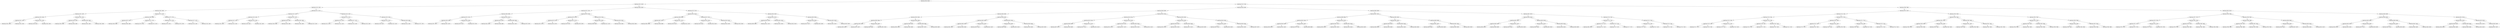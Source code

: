 digraph G{
256311286 [label="Node{data=[5824, 5824]}"]
256311286 -> 27485904
27485904 [label="Node{data=[1815, 1815]}"]
27485904 -> 1260621417
1260621417 [label="Node{data=[1159, 1159]}"]
1260621417 -> 671442001
671442001 [label="Node{data=[1065, 1065]}"]
671442001 -> 277121000
277121000 [label="Node{data=[1057, 1057]}"]
277121000 -> 168552142
168552142 [label="Node{data=[1053, 1053]}"]
168552142 -> 1561092384
1561092384 [label="Node{data=[1051, 1051]}"]
1561092384 -> 1588113724
1588113724 [label="Node{data=[1050, 1050]}"]
1561092384 -> 1789380294
1789380294 [label="Node{data=[1052, 1052]}"]
168552142 -> 1062170826
1062170826 [label="Node{data=[1055, 1055]}"]
1062170826 -> 32772962
32772962 [label="Node{data=[1054, 1054]}"]
1062170826 -> 449737521
449737521 [label="Node{data=[1056, 1056]}"]
277121000 -> 1317734232
1317734232 [label="Node{data=[1061, 1061]}"]
1317734232 -> 168224611
168224611 [label="Node{data=[1059, 1059]}"]
168224611 -> 726174274
726174274 [label="Node{data=[1058, 1058]}"]
168224611 -> 1123427297
1123427297 [label="Node{data=[1060, 1060]}"]
1317734232 -> 1414614304
1414614304 [label="Node{data=[1063, 1063]}"]
1414614304 -> 1766954294
1766954294 [label="Node{data=[1062, 1062]}"]
1414614304 -> 103024836
103024836 [label="Node{data=[1064, 1064]}"]
671442001 -> 1975442122
1975442122 [label="Node{data=[1073, 1073]}"]
1975442122 -> 735621392
735621392 [label="Node{data=[1069, 1069]}"]
735621392 -> 1313175928
1313175928 [label="Node{data=[1067, 1067]}"]
1313175928 -> 1753295452
1753295452 [label="Node{data=[1066, 1066]}"]
1313175928 -> 1810547980
1810547980 [label="Node{data=[1068, 1068]}"]
735621392 -> 97823056
97823056 [label="Node{data=[1071, 1071]}"]
97823056 -> 1623170603
1623170603 [label="Node{data=[1070, 1070]}"]
97823056 -> 17669034
17669034 [label="Node{data=[1072, 1072]}"]
1975442122 -> 1022553122
1022553122 [label="Node{data=[1077, 1077]}"]
1022553122 -> 483151045
483151045 [label="Node{data=[1075, 1075]}"]
483151045 -> 10405809
10405809 [label="Node{data=[1074, 1074]}"]
483151045 -> 1839455427
1839455427 [label="Node{data=[1076, 1076]}"]
1022553122 -> 1176219305
1176219305 [label="Node{data=[1157, 1157]}"]
1176219305 -> 953120971
953120971 [label="Node{data=[1156, 1156]}"]
1176219305 -> 1318748972
1318748972 [label="Node{data=[1158, 1158]}"]
1260621417 -> 1026296824
1026296824 [label="Node{data=[1311, 1311]}"]
1026296824 -> 643404818
643404818 [label="Node{data=[1167, 1167]}"]
643404818 -> 1704175922
1704175922 [label="Node{data=[1163, 1163]}"]
1704175922 -> 2139800911
2139800911 [label="Node{data=[1161, 1161]}"]
2139800911 -> 572809869
572809869 [label="Node{data=[1160, 1160]}"]
2139800911 -> 1219992543
1219992543 [label="Node{data=[1162, 1162]}"]
1704175922 -> 815100354
815100354 [label="Node{data=[1165, 1165]}"]
815100354 -> 429685282
429685282 [label="Node{data=[1164, 1164]}"]
815100354 -> 414008214
414008214 [label="Node{data=[1166, 1166]}"]
643404818 -> 1815104063
1815104063 [label="Node{data=[1307, 1307]}"]
1815104063 -> 1999645978
1999645978 [label="Node{data=[1305, 1305]}"]
1999645978 -> 226956468
226956468 [label="Node{data=[1268, 1268]}"]
1999645978 -> 2135185249
2135185249 [label="Node{data=[1306, 1306]}"]
1815104063 -> 290163460
290163460 [label="Node{data=[1309, 1309]}"]
290163460 -> 1734683850
1734683850 [label="Node{data=[1308, 1308]}"]
290163460 -> 1383249446
1383249446 [label="Node{data=[1310, 1310]}"]
1026296824 -> 265296982
265296982 [label="Node{data=[1319, 1319]}"]
265296982 -> 1116644611
1116644611 [label="Node{data=[1315, 1315]}"]
1116644611 -> 214160100
214160100 [label="Node{data=[1313, 1313]}"]
214160100 -> 1271371484
1271371484 [label="Node{data=[1312, 1312]}"]
214160100 -> 1148850526
1148850526 [label="Node{data=[1314, 1314]}"]
1116644611 -> 1944781423
1944781423 [label="Node{data=[1317, 1317]}"]
1944781423 -> 1638771204
1638771204 [label="Node{data=[1316, 1316]}"]
1944781423 -> 371958171
371958171 [label="Node{data=[1318, 1318]}"]
265296982 -> 38773473
38773473 [label="Node{data=[1323, 1323]}"]
38773473 -> 698097853
698097853 [label="Node{data=[1321, 1321]}"]
698097853 -> 627921408
627921408 [label="Node{data=[1320, 1320]}"]
698097853 -> 1853950031
1853950031 [label="Node{data=[1322, 1322]}"]
38773473 -> 296150996
296150996 [label="Node{data=[1649, 1649]}"]
296150996 -> 1509401749
1509401749 [label="Node{data=[1324, 1324]}"]
296150996 -> 373620985
373620985 [label="Node{data=[1787, 1787]}"]
27485904 -> 1885384974
1885384974 [label="Node{data=[5605, 5605]}"]
1885384974 -> 1449029777
1449029777 [label="Node{data=[5071, 5071]}"]
1449029777 -> 845784515
845784515 [label="Node{data=[3939, 3939]}"]
845784515 -> 202717631
202717631 [label="Node{data=[3272, 3272]}"]
202717631 -> 2030567922
2030567922 [label="Node{data=[1959, 1959]}"]
2030567922 -> 1551314106
1551314106 [label="Node{data=[1907, 1907]}"]
2030567922 -> 600821066
600821066 [label="Node{data=[3267, 3267]}"]
202717631 -> 103993421
103993421 [label="Node{data=[3353, 3353]}"]
103993421 -> 1057769192
1057769192 [label="Node{data=[3337, 3337]}"]
103993421 -> 1518055247
1518055247 [label="Node{data=[3703, 3703]}"]
845784515 -> 126065879
126065879 [label="Node{data=[4614, 4614]}"]
126065879 -> 396596434
396596434 [label="Node{data=[4287, 4287]}"]
396596434 -> 1254472648
1254472648 [label="Node{data=[4242, 4242]}"]
396596434 -> 1296266248
1296266248 [label="Node{data=[4288, 4288]}"]
126065879 -> 1446853715
1446853715 [label="Node{data=[5069, 5069]}"]
1446853715 -> 1572026178
1572026178 [label="Node{data=[4631, 4631]}"]
1446853715 -> 978308295
978308295 [label="Node{data=[5070, 5070]}"]
1449029777 -> 1828330674
1828330674 [label="Node{data=[5079, 5079]}"]
1828330674 -> 1402628826
1402628826 [label="Node{data=[5075, 5075]}"]
1402628826 -> 399990476
399990476 [label="Node{data=[5073, 5073]}"]
399990476 -> 1404735749
1404735749 [label="Node{data=[5072, 5072]}"]
399990476 -> 1863915596
1863915596 [label="Node{data=[5074, 5074]}"]
1402628826 -> 1876255695
1876255695 [label="Node{data=[5077, 5077]}"]
1876255695 -> 1121546695
1121546695 [label="Node{data=[5076, 5076]}"]
1876255695 -> 1173156384
1173156384 [label="Node{data=[5078, 5078]}"]
1828330674 -> 1653627305
1653627305 [label="Node{data=[5154, 5154]}"]
1653627305 -> 647992623
647992623 [label="Node{data=[5081, 5081]}"]
647992623 -> 792825714
792825714 [label="Node{data=[5080, 5080]}"]
647992623 -> 220075336
220075336 [label="Node{data=[5141, 5141]}"]
1653627305 -> 1831028819
1831028819 [label="Node{data=[5335, 5335]}"]
1831028819 -> 936349237
936349237 [label="Node{data=[5328, 5328]}"]
1831028819 -> 341224865
341224865 [label="Node{data=[5604, 5604]}"]
1885384974 -> 1772052022
1772052022 [label="Node{data=[5725, 5725]}"]
1772052022 -> 503968390
503968390 [label="Node{data=[5613, 5613]}"]
503968390 -> 1442605396
1442605396 [label="Node{data=[5609, 5609]}"]
1442605396 -> 1961295343
1961295343 [label="Node{data=[5607, 5607]}"]
1961295343 -> 1738240939
1738240939 [label="Node{data=[5606, 5606]}"]
1961295343 -> 911679516
911679516 [label="Node{data=[5608, 5608]}"]
1442605396 -> 5724491
5724491 [label="Node{data=[5611, 5611]}"]
5724491 -> 1126024491
1126024491 [label="Node{data=[5610, 5610]}"]
5724491 -> 2141712584
2141712584 [label="Node{data=[5612, 5612]}"]
503968390 -> 1887398112
1887398112 [label="Node{data=[5617, 5617]}"]
1887398112 -> 1255729829
1255729829 [label="Node{data=[5615, 5615]}"]
1255729829 -> 1740724808
1740724808 [label="Node{data=[5614, 5614]}"]
1255729829 -> 664852424
664852424 [label="Node{data=[5616, 5616]}"]
1887398112 -> 747869108
747869108 [label="Node{data=[5619, 5619]}"]
747869108 -> 554944833
554944833 [label="Node{data=[5618, 5618]}"]
747869108 -> 1290654769
1290654769 [label="Node{data=[5624, 5624]}"]
1772052022 -> 1834112243
1834112243 [label="Node{data=[5816, 5816]}"]
1834112243 -> 1567388894
1567388894 [label="Node{data=[5812, 5812]}"]
1567388894 -> 1644886003
1644886003 [label="Node{data=[5810, 5810]}"]
1644886003 -> 1080359903
1080359903 [label="Node{data=[5809, 5809]}"]
1644886003 -> 1072618220
1072618220 [label="Node{data=[5811, 5811]}"]
1567388894 -> 26903371
26903371 [label="Node{data=[5814, 5814]}"]
26903371 -> 882530788
882530788 [label="Node{data=[5813, 5813]}"]
26903371 -> 1405613739
1405613739 [label="Node{data=[5815, 5815]}"]
1834112243 -> 439844741
439844741 [label="Node{data=[5820, 5820]}"]
439844741 -> 1331836755
1331836755 [label="Node{data=[5818, 5818]}"]
1331836755 -> 693178914
693178914 [label="Node{data=[5817, 5817]}"]
1331836755 -> 1162857229
1162857229 [label="Node{data=[5819, 5819]}"]
439844741 -> 1688559478
1688559478 [label="Node{data=[5822, 5822]}"]
1688559478 -> 975381534
975381534 [label="Node{data=[5821, 5821]}"]
1688559478 -> 457367930
457367930 [label="Node{data=[5823, 5823]}"]
256311286 -> 544097980
544097980 [label="Node{data=[7126, 7126]}"]
544097980 -> 1853809448
1853809448 [label="Node{data=[6538, 6538]}"]
1853809448 -> 1298016557
1298016557 [label="Node{data=[6506, 6506]}"]
1298016557 -> 1100695757
1100695757 [label="Node{data=[5840, 5840]}"]
1100695757 -> 319995364
319995364 [label="Node{data=[5832, 5832]}"]
319995364 -> 174877453
174877453 [label="Node{data=[5828, 5828]}"]
174877453 -> 910634028
910634028 [label="Node{data=[5826, 5826]}"]
910634028 -> 755091209
755091209 [label="Node{data=[5825, 5825]}"]
910634028 -> 737845968
737845968 [label="Node{data=[5827, 5827]}"]
174877453 -> 1109889185
1109889185 [label="Node{data=[5830, 5830]}"]
1109889185 -> 1301209733
1301209733 [label="Node{data=[5829, 5829]}"]
1109889185 -> 1855217074
1855217074 [label="Node{data=[5831, 5831]}"]
319995364 -> 277257874
277257874 [label="Node{data=[5836, 5836]}"]
277257874 -> 1859827387
1859827387 [label="Node{data=[5834, 5834]}"]
1859827387 -> 1417341743
1417341743 [label="Node{data=[5833, 5833]}"]
1859827387 -> 416241119
416241119 [label="Node{data=[5835, 5835]}"]
277257874 -> 1008286298
1008286298 [label="Node{data=[5838, 5838]}"]
1008286298 -> 130890764
130890764 [label="Node{data=[5837, 5837]}"]
1008286298 -> 74292297
74292297 [label="Node{data=[5839, 5839]}"]
1100695757 -> 1726894262
1726894262 [label="Node{data=[6436, 6436]}"]
1726894262 -> 332426715
332426715 [label="Node{data=[5853, 5853]}"]
332426715 -> 2098405105
2098405105 [label="Node{data=[5842, 5842]}"]
2098405105 -> 368335566
368335566 [label="Node{data=[5841, 5841]}"]
2098405105 -> 17548070
17548070 [label="Node{data=[5843, 5843]}"]
332426715 -> 287688809
287688809 [label="Node{data=[6252, 6252]}"]
287688809 -> 1956948010
1956948010 [label="Node{data=[6241, 6241]}"]
287688809 -> 1135722074
1135722074 [label="Node{data=[6421, 6421]}"]
1726894262 -> 486295545
486295545 [label="Node{data=[6502, 6502]}"]
486295545 -> 589673103
589673103 [label="Node{data=[6500, 6500]}"]
589673103 -> 1913760569
1913760569 [label="Node{data=[6499, 6499]}"]
589673103 -> 1008506959
1008506959 [label="Node{data=[6501, 6501]}"]
486295545 -> 1117897658
1117897658 [label="Node{data=[6504, 6504]}"]
1117897658 -> 1277075627
1277075627 [label="Node{data=[6503, 6503]}"]
1117897658 -> 858362482
858362482 [label="Node{data=[6505, 6505]}"]
1298016557 -> 1806678712
1806678712 [label="Node{data=[6522, 6522]}"]
1806678712 -> 668928100
668928100 [label="Node{data=[6514, 6514]}"]
668928100 -> 519958476
519958476 [label="Node{data=[6510, 6510]}"]
519958476 -> 1639470179
1639470179 [label="Node{data=[6508, 6508]}"]
1639470179 -> 2002012310
2002012310 [label="Node{data=[6507, 6507]}"]
1639470179 -> 672657968
672657968 [label="Node{data=[6509, 6509]}"]
519958476 -> 1499851633
1499851633 [label="Node{data=[6512, 6512]}"]
1499851633 -> 2052962162
2052962162 [label="Node{data=[6511, 6511]}"]
1499851633 -> 798511191
798511191 [label="Node{data=[6513, 6513]}"]
668928100 -> 940159462
940159462 [label="Node{data=[6518, 6518]}"]
940159462 -> 1312947189
1312947189 [label="Node{data=[6516, 6516]}"]
1312947189 -> 1496327016
1496327016 [label="Node{data=[6515, 6515]}"]
1312947189 -> 877124337
877124337 [label="Node{data=[6517, 6517]}"]
940159462 -> 1093983006
1093983006 [label="Node{data=[6520, 6520]}"]
1093983006 -> 7016094
7016094 [label="Node{data=[6519, 6519]}"]
1093983006 -> 1486374552
1486374552 [label="Node{data=[6521, 6521]}"]
1806678712 -> 1375903528
1375903528 [label="Node{data=[6530, 6530]}"]
1375903528 -> 898187869
898187869 [label="Node{data=[6526, 6526]}"]
898187869 -> 1842263436
1842263436 [label="Node{data=[6524, 6524]}"]
1842263436 -> 2004386347
2004386347 [label="Node{data=[6523, 6523]}"]
1842263436 -> 826652723
826652723 [label="Node{data=[6525, 6525]}"]
898187869 -> 1310822380
1310822380 [label="Node{data=[6528, 6528]}"]
1310822380 -> 1457201521
1457201521 [label="Node{data=[6527, 6527]}"]
1310822380 -> 1702991963
1702991963 [label="Node{data=[6529, 6529]}"]
1375903528 -> 2031694072
2031694072 [label="Node{data=[6534, 6534]}"]
2031694072 -> 998608600
998608600 [label="Node{data=[6532, 6532]}"]
998608600 -> 886759536
886759536 [label="Node{data=[6531, 6531]}"]
998608600 -> 1576068592
1576068592 [label="Node{data=[6533, 6533]}"]
2031694072 -> 1843298374
1843298374 [label="Node{data=[6536, 6536]}"]
1843298374 -> 2059018347
2059018347 [label="Node{data=[6535, 6535]}"]
1843298374 -> 427857452
427857452 [label="Node{data=[6537, 6537]}"]
1853809448 -> 1132806025
1132806025 [label="Node{data=[6833, 6833]}"]
1132806025 -> 1514167055
1514167055 [label="Node{data=[6817, 6817]}"]
1514167055 -> 1901236564
1901236564 [label="Node{data=[6809, 6809]}"]
1901236564 -> 1828604068
1828604068 [label="Node{data=[6542, 6542]}"]
1828604068 -> 116214725
116214725 [label="Node{data=[6540, 6540]}"]
116214725 -> 1580068916
1580068916 [label="Node{data=[6539, 6539]}"]
116214725 -> 999297684
999297684 [label="Node{data=[6541, 6541]}"]
1828604068 -> 632669738
632669738 [label="Node{data=[6807, 6807]}"]
632669738 -> 1231684154
1231684154 [label="Node{data=[6759, 6759]}"]
632669738 -> 2029512563
2029512563 [label="Node{data=[6808, 6808]}"]
1901236564 -> 1128812107
1128812107 [label="Node{data=[6813, 6813]}"]
1128812107 -> 1221022878
1221022878 [label="Node{data=[6811, 6811]}"]
1221022878 -> 1361441902
1361441902 [label="Node{data=[6810, 6810]}"]
1221022878 -> 380525894
380525894 [label="Node{data=[6812, 6812]}"]
1128812107 -> 395666382
395666382 [label="Node{data=[6815, 6815]}"]
395666382 -> 1703196166
1703196166 [label="Node{data=[6814, 6814]}"]
395666382 -> 469543004
469543004 [label="Node{data=[6816, 6816]}"]
1514167055 -> 2136769032
2136769032 [label="Node{data=[6825, 6825]}"]
2136769032 -> 1139475774
1139475774 [label="Node{data=[6821, 6821]}"]
1139475774 -> 52408259
52408259 [label="Node{data=[6819, 6819]}"]
52408259 -> 2103400884
2103400884 [label="Node{data=[6818, 6818]}"]
52408259 -> 1711851733
1711851733 [label="Node{data=[6820, 6820]}"]
1139475774 -> 2102518751
2102518751 [label="Node{data=[6823, 6823]}"]
2102518751 -> 63846913
63846913 [label="Node{data=[6822, 6822]}"]
2102518751 -> 73089333
73089333 [label="Node{data=[6824, 6824]}"]
2136769032 -> 615874315
615874315 [label="Node{data=[6829, 6829]}"]
615874315 -> 1443376985
1443376985 [label="Node{data=[6827, 6827]}"]
1443376985 -> 618928555
618928555 [label="Node{data=[6826, 6826]}"]
1443376985 -> 2062067435
2062067435 [label="Node{data=[6828, 6828]}"]
615874315 -> 1965736858
1965736858 [label="Node{data=[6831, 6831]}"]
1965736858 -> 1657751681
1657751681 [label="Node{data=[6830, 6830]}"]
1965736858 -> 1726098482
1726098482 [label="Node{data=[6832, 6832]}"]
1132806025 -> 1493303803
1493303803 [label="Node{data=[6927, 6927]}"]
1493303803 -> 2056728402
2056728402 [label="Node{data=[6919, 6919]}"]
2056728402 -> 1644493761
1644493761 [label="Node{data=[6837, 6837]}"]
1644493761 -> 368105487
368105487 [label="Node{data=[6835, 6835]}"]
368105487 -> 1555308179
1555308179 [label="Node{data=[6834, 6834]}"]
368105487 -> 521820136
521820136 [label="Node{data=[6836, 6836]}"]
1644493761 -> 1510305081
1510305081 [label="Node{data=[6917, 6917]}"]
1510305081 -> 1227290326
1227290326 [label="Node{data=[6916, 6916]}"]
1510305081 -> 890911207
890911207 [label="Node{data=[6918, 6918]}"]
2056728402 -> 2029161915
2029161915 [label="Node{data=[6923, 6923]}"]
2029161915 -> 166677305
166677305 [label="Node{data=[6921, 6921]}"]
166677305 -> 1996594324
1996594324 [label="Node{data=[6920, 6920]}"]
166677305 -> 321930898
321930898 [label="Node{data=[6922, 6922]}"]
2029161915 -> 2135137818
2135137818 [label="Node{data=[6925, 6925]}"]
2135137818 -> 210150472
210150472 [label="Node{data=[6924, 6924]}"]
2135137818 -> 1998093424
1998093424 [label="Node{data=[6926, 6926]}"]
1493303803 -> 1712169175
1712169175 [label="Node{data=[7118, 7118]}"]
1712169175 -> 98390338
98390338 [label="Node{data=[7114, 7114]}"]
98390338 -> 1010831701
1010831701 [label="Node{data=[7112, 7112]}"]
1010831701 -> 135205201
135205201 [label="Node{data=[6961, 6961]}"]
1010831701 -> 51319711
51319711 [label="Node{data=[7113, 7113]}"]
98390338 -> 1823938045
1823938045 [label="Node{data=[7116, 7116]}"]
1823938045 -> 1346464647
1346464647 [label="Node{data=[7115, 7115]}"]
1823938045 -> 540310855
540310855 [label="Node{data=[7117, 7117]}"]
1712169175 -> 1532760373
1532760373 [label="Node{data=[7122, 7122]}"]
1532760373 -> 261160798
261160798 [label="Node{data=[7120, 7120]}"]
261160798 -> 1423351928
1423351928 [label="Node{data=[7119, 7119]}"]
261160798 -> 1460347360
1460347360 [label="Node{data=[7121, 7121]}"]
1532760373 -> 1818580877
1818580877 [label="Node{data=[7124, 7124]}"]
1818580877 -> 1678196560
1678196560 [label="Node{data=[7123, 7123]}"]
1818580877 -> 95651528
95651528 [label="Node{data=[7125, 7125]}"]
544097980 -> 188326847
188326847 [label="Node{data=[7869, 7869]}"]
188326847 -> 1302746218
1302746218 [label="Node{data=[7837, 7837]}"]
1302746218 -> 268832561
268832561 [label="Node{data=[7142, 7142]}"]
268832561 -> 152723007
152723007 [label="Node{data=[7134, 7134]}"]
152723007 -> 1333272824
1333272824 [label="Node{data=[7130, 7130]}"]
1333272824 -> 813836409
813836409 [label="Node{data=[7128, 7128]}"]
813836409 -> 274581215
274581215 [label="Node{data=[7127, 7127]}"]
813836409 -> 1265469773
1265469773 [label="Node{data=[7129, 7129]}"]
1333272824 -> 1167855416
1167855416 [label="Node{data=[7132, 7132]}"]
1167855416 -> 1694246418
1694246418 [label="Node{data=[7131, 7131]}"]
1167855416 -> 443117420
443117420 [label="Node{data=[7133, 7133]}"]
152723007 -> 1038723725
1038723725 [label="Node{data=[7138, 7138]}"]
1038723725 -> 413767623
413767623 [label="Node{data=[7136, 7136]}"]
413767623 -> 492891766
492891766 [label="Node{data=[7135, 7135]}"]
413767623 -> 1277423801
1277423801 [label="Node{data=[7137, 7137]}"]
1038723725 -> 1013876338
1013876338 [label="Node{data=[7140, 7140]}"]
1013876338 -> 1747790231
1747790231 [label="Node{data=[7139, 7139]}"]
1013876338 -> 1914993082
1914993082 [label="Node{data=[7141, 7141]}"]
268832561 -> 567409023
567409023 [label="Node{data=[7207, 7207]}"]
567409023 -> 1766106657
1766106657 [label="Node{data=[7203, 7203]}"]
1766106657 -> 1755601679
1755601679 [label="Node{data=[7201, 7201]}"]
1755601679 -> 966526472
966526472 [label="Node{data=[7179, 7179]}"]
1755601679 -> 396892741
396892741 [label="Node{data=[7202, 7202]}"]
1766106657 -> 1536279359
1536279359 [label="Node{data=[7205, 7205]}"]
1536279359 -> 287807329
287807329 [label="Node{data=[7204, 7204]}"]
1536279359 -> 1213361931
1213361931 [label="Node{data=[7206, 7206]}"]
567409023 -> 528428662
528428662 [label="Node{data=[7211, 7211]}"]
528428662 -> 1243782813
1243782813 [label="Node{data=[7209, 7209]}"]
1243782813 -> 1729332263
1729332263 [label="Node{data=[7208, 7208]}"]
1243782813 -> 1021482489
1021482489 [label="Node{data=[7210, 7210]}"]
528428662 -> 1510477965
1510477965 [label="Node{data=[7213, 7213]}"]
1510477965 -> 67156775
67156775 [label="Node{data=[7212, 7212]}"]
1510477965 -> 2143888700
2143888700 [label="Node{data=[7214, 7214]}"]
1302746218 -> 1462516321
1462516321 [label="Node{data=[7853, 7853]}"]
1462516321 -> 1304089713
1304089713 [label="Node{data=[7845, 7845]}"]
1304089713 -> 1289918306
1289918306 [label="Node{data=[7841, 7841]}"]
1289918306 -> 2050276103
2050276103 [label="Node{data=[7839, 7839]}"]
2050276103 -> 1283291410
1283291410 [label="Node{data=[7838, 7838]}"]
2050276103 -> 1467950512
1467950512 [label="Node{data=[7840, 7840]}"]
1289918306 -> 259973562
259973562 [label="Node{data=[7843, 7843]}"]
259973562 -> 1347264465
1347264465 [label="Node{data=[7842, 7842]}"]
259973562 -> 2011154723
2011154723 [label="Node{data=[7844, 7844]}"]
1304089713 -> 1503867085
1503867085 [label="Node{data=[7849, 7849]}"]
1503867085 -> 564689266
564689266 [label="Node{data=[7847, 7847]}"]
564689266 -> 489150849
489150849 [label="Node{data=[7846, 7846]}"]
564689266 -> 339254743
339254743 [label="Node{data=[7848, 7848]}"]
1503867085 -> 1415443141
1415443141 [label="Node{data=[7851, 7851]}"]
1415443141 -> 912024277
912024277 [label="Node{data=[7850, 7850]}"]
1415443141 -> 362040910
362040910 [label="Node{data=[7852, 7852]}"]
1462516321 -> 1158852366
1158852366 [label="Node{data=[7861, 7861]}"]
1158852366 -> 2128783027
2128783027 [label="Node{data=[7857, 7857]}"]
2128783027 -> 738015600
738015600 [label="Node{data=[7855, 7855]}"]
738015600 -> 472708223
472708223 [label="Node{data=[7854, 7854]}"]
738015600 -> 1276531243
1276531243 [label="Node{data=[7856, 7856]}"]
2128783027 -> 657105444
657105444 [label="Node{data=[7859, 7859]}"]
657105444 -> 1700669704
1700669704 [label="Node{data=[7858, 7858]}"]
657105444 -> 506111696
506111696 [label="Node{data=[7860, 7860]}"]
1158852366 -> 1624455220
1624455220 [label="Node{data=[7865, 7865]}"]
1624455220 -> 312122760
312122760 [label="Node{data=[7863, 7863]}"]
312122760 -> 102297786
102297786 [label="Node{data=[7862, 7862]}"]
312122760 -> 1305463439
1305463439 [label="Node{data=[7864, 7864]}"]
1624455220 -> 883186074
883186074 [label="Node{data=[7867, 7867]}"]
883186074 -> 1922360411
1922360411 [label="Node{data=[7866, 7866]}"]
883186074 -> 868763539
868763539 [label="Node{data=[7868, 7868]}"]
188326847 -> 14706903
14706903 [label="Node{data=[8252, 8252]}"]
14706903 -> 371104216
371104216 [label="Node{data=[7885, 7885]}"]
371104216 -> 1140658556
1140658556 [label="Node{data=[7877, 7877]}"]
1140658556 -> 846737999
846737999 [label="Node{data=[7873, 7873]}"]
846737999 -> 828195335
828195335 [label="Node{data=[7871, 7871]}"]
828195335 -> 1399840173
1399840173 [label="Node{data=[7870, 7870]}"]
828195335 -> 2024951885
2024951885 [label="Node{data=[7872, 7872]}"]
846737999 -> 195817310
195817310 [label="Node{data=[7875, 7875]}"]
195817310 -> 1354619222
1354619222 [label="Node{data=[7874, 7874]}"]
195817310 -> 2098390105
2098390105 [label="Node{data=[7876, 7876]}"]
1140658556 -> 390652814
390652814 [label="Node{data=[7881, 7881]}"]
390652814 -> 1137520422
1137520422 [label="Node{data=[7879, 7879]}"]
1137520422 -> 2097428832
2097428832 [label="Node{data=[7878, 7878]}"]
1137520422 -> 400439989
400439989 [label="Node{data=[7880, 7880]}"]
390652814 -> 1205534547
1205534547 [label="Node{data=[7883, 7883]}"]
1205534547 -> 1833196689
1833196689 [label="Node{data=[7882, 7882]}"]
1205534547 -> 827828064
827828064 [label="Node{data=[7884, 7884]}"]
371104216 -> 1471817837
1471817837 [label="Node{data=[7893, 7893]}"]
1471817837 -> 1191863726
1191863726 [label="Node{data=[7889, 7889]}"]
1191863726 -> 149227786
149227786 [label="Node{data=[7887, 7887]}"]
149227786 -> 75879377
75879377 [label="Node{data=[7886, 7886]}"]
149227786 -> 49969772
49969772 [label="Node{data=[7888, 7888]}"]
1191863726 -> 373901448
373901448 [label="Node{data=[7891, 7891]}"]
373901448 -> 910470674
910470674 [label="Node{data=[7890, 7890]}"]
373901448 -> 485877840
485877840 [label="Node{data=[7892, 7892]}"]
1471817837 -> 1292748984
1292748984 [label="Node{data=[8248, 8248]}"]
1292748984 -> 299680921
299680921 [label="Node{data=[8246, 8246]}"]
299680921 -> 50060430
50060430 [label="Node{data=[8245, 8245]}"]
299680921 -> 830411753
830411753 [label="Node{data=[8247, 8247]}"]
1292748984 -> 303318390
303318390 [label="Node{data=[8250, 8250]}"]
303318390 -> 1704698785
1704698785 [label="Node{data=[8249, 8249]}"]
303318390 -> 970460208
970460208 [label="Node{data=[8251, 8251]}"]
14706903 -> 1886494905
1886494905 [label="Node{data=[8403, 8403]}"]
1886494905 -> 1082029108
1082029108 [label="Node{data=[8260, 8260]}"]
1082029108 -> 2025865521
2025865521 [label="Node{data=[8256, 8256]}"]
2025865521 -> 16804757
16804757 [label="Node{data=[8254, 8254]}"]
16804757 -> 2080991076
2080991076 [label="Node{data=[8253, 8253]}"]
16804757 -> 1340437253
1340437253 [label="Node{data=[8255, 8255]}"]
2025865521 -> 903244289
903244289 [label="Node{data=[8258, 8258]}"]
903244289 -> 923333613
923333613 [label="Node{data=[8257, 8257]}"]
903244289 -> 9277487
9277487 [label="Node{data=[8259, 8259]}"]
1082029108 -> 1679079008
1679079008 [label="Node{data=[8399, 8399]}"]
1679079008 -> 1645497985
1645497985 [label="Node{data=[8262, 8262]}"]
1645497985 -> 309546677
309546677 [label="Node{data=[8261, 8261]}"]
1645497985 -> 2115221564
2115221564 [label="Node{data=[8299, 8299]}"]
1679079008 -> 1073067560
1073067560 [label="Node{data=[8401, 8401]}"]
1073067560 -> 2136311569
2136311569 [label="Node{data=[8400, 8400]}"]
1073067560 -> 2002479272
2002479272 [label="Node{data=[8402, 8402]}"]
1886494905 -> 350940199
350940199 [label="Node{data=[8411, 8411]}"]
350940199 -> 113007716
113007716 [label="Node{data=[8407, 8407]}"]
113007716 -> 1426210477
1426210477 [label="Node{data=[8405, 8405]}"]
1426210477 -> 2041582221
2041582221 [label="Node{data=[8404, 8404]}"]
1426210477 -> 980959816
980959816 [label="Node{data=[8406, 8406]}"]
113007716 -> 1589863967
1589863967 [label="Node{data=[8409, 8409]}"]
1589863967 -> 451992636
451992636 [label="Node{data=[8408, 8408]}"]
1589863967 -> 1663926677
1663926677 [label="Node{data=[8410, 8410]}"]
350940199 -> 465565114
465565114 [label="Node{data=[9219, 9219]}"]
465565114 -> 1586076492
1586076492 [label="Node{data=[8474, 8474]}"]
465565114 -> 1107602845
1107602845 [label="Node{data=[9260, 9260]}"]
1107602845 -> 1303031137
1303031137 [label="Node{data=[9307, 9307]}"]
}